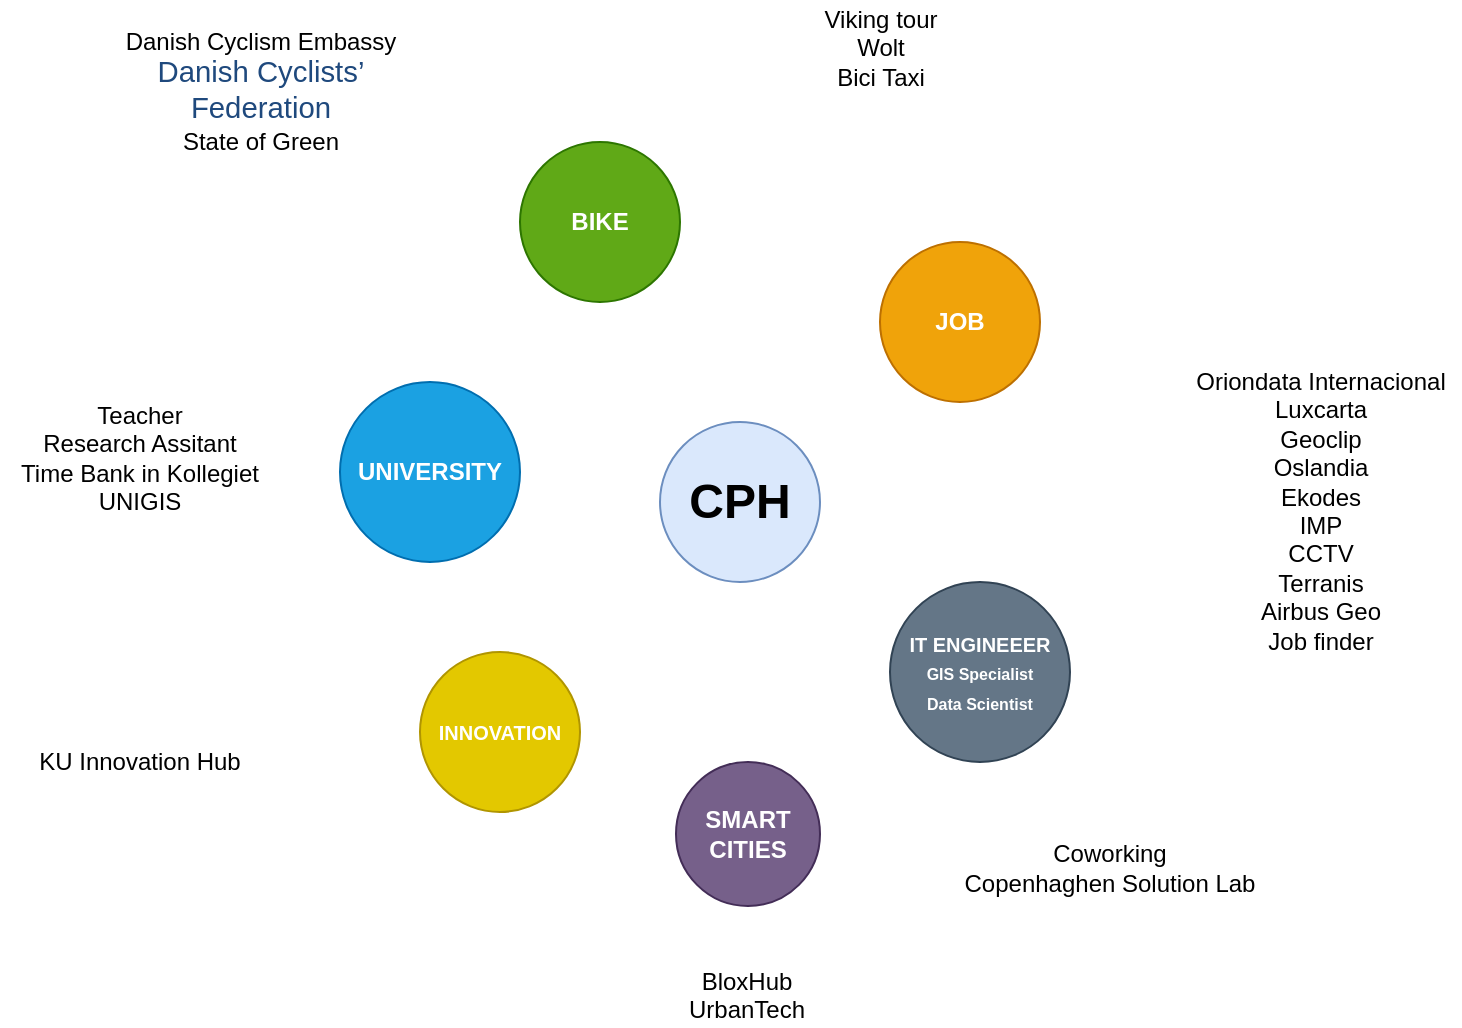 <mxfile pages="1" version="11.2.4" type="github"><diagram id="PrMSiLtvAwLLmUhtD-gP" name="Page-1"><mxGraphModel dx="960" dy="622" grid="1" gridSize="10" guides="1" tooltips="1" connect="1" arrows="1" fold="1" page="1" pageScale="1" pageWidth="827" pageHeight="1169" math="0" shadow="0"><root><mxCell id="0"/><mxCell id="1" parent="0"/><mxCell id="ZrTtChc1lX7ZatV7wVzH-1" value="&lt;b&gt;&lt;font style=&quot;font-size: 24px&quot;&gt;CPH&lt;/font&gt;&lt;/b&gt;" style="ellipse;whiteSpace=wrap;html=1;aspect=fixed;fillColor=#dae8fc;strokeColor=#6c8ebf;" vertex="1" parent="1"><mxGeometry x="380" y="260" width="80" height="80" as="geometry"/></mxCell><mxCell id="ZrTtChc1lX7ZatV7wVzH-2" value="&lt;b&gt;BIKE&lt;/b&gt;" style="ellipse;whiteSpace=wrap;html=1;fillColor=#60a917;strokeColor=#2D7600;fontColor=#ffffff;" vertex="1" parent="1"><mxGeometry x="310" y="120" width="80" height="80" as="geometry"/></mxCell><mxCell id="ZrTtChc1lX7ZatV7wVzH-4" value="&lt;b&gt;JOB&lt;/b&gt;" style="ellipse;whiteSpace=wrap;html=1;fillColor=#f0a30a;strokeColor=#BD7000;fontColor=#ffffff;" vertex="1" parent="1"><mxGeometry x="490" y="170" width="80" height="80" as="geometry"/></mxCell><mxCell id="ZrTtChc1lX7ZatV7wVzH-5" value="&lt;b&gt;&lt;font&gt;&lt;span style=&quot;font-size: 10px&quot;&gt;IT ENGINEEER&lt;/span&gt;&lt;br&gt;&lt;font style=&quot;font-size: 8px&quot;&gt;GIS Specialist&lt;br&gt;Data Scientist&lt;br&gt;&lt;/font&gt;&lt;/font&gt;&lt;/b&gt;" style="ellipse;whiteSpace=wrap;html=1;fillColor=#647687;strokeColor=#314354;fontColor=#ffffff;" vertex="1" parent="1"><mxGeometry x="495" y="340" width="90" height="90" as="geometry"/></mxCell><mxCell id="ZrTtChc1lX7ZatV7wVzH-6" value="&lt;b&gt;UNIVERSITY&lt;/b&gt;" style="ellipse;whiteSpace=wrap;html=1;fillColor=#1ba1e2;strokeColor=#006EAF;fontColor=#ffffff;" vertex="1" parent="1"><mxGeometry x="220" y="240" width="90" height="90" as="geometry"/></mxCell><mxCell id="ZrTtChc1lX7ZatV7wVzH-7" value="&lt;font style=&quot;font-size: 10px&quot;&gt;&lt;b&gt;INNOVATION&lt;/b&gt;&lt;/font&gt;" style="ellipse;whiteSpace=wrap;html=1;fillColor=#e3c800;strokeColor=#B09500;fontColor=#ffffff;" vertex="1" parent="1"><mxGeometry x="260" y="375" width="80" height="80" as="geometry"/></mxCell><mxCell id="ZrTtChc1lX7ZatV7wVzH-8" value="Coworking&lt;br&gt;Copenhaghen Solution Lab" style="text;html=1;strokeColor=none;fillColor=none;align=center;verticalAlign=middle;whiteSpace=wrap;rounded=0;" vertex="1" parent="1"><mxGeometry x="510" y="455" width="190" height="55" as="geometry"/></mxCell><mxCell id="ZrTtChc1lX7ZatV7wVzH-10" value="Teacher&lt;br&gt;Research Assitant&lt;br&gt;Time Bank in Kollegiet&lt;br&gt;UNIGIS" style="text;html=1;strokeColor=none;fillColor=none;align=center;verticalAlign=middle;whiteSpace=wrap;rounded=0;" vertex="1" parent="1"><mxGeometry x="50" y="240" width="140" height="75" as="geometry"/></mxCell><mxCell id="ZrTtChc1lX7ZatV7wVzH-13" value="Viking tour&lt;br&gt;Wolt&lt;br&gt;Bici Taxi" style="text;html=1;resizable=0;points=[];autosize=1;align=center;verticalAlign=top;spacingTop=-4;" vertex="1" parent="1"><mxGeometry x="455" y="49" width="70" height="40" as="geometry"/></mxCell><mxCell id="ZrTtChc1lX7ZatV7wVzH-19" value="Oriondata Internacional&lt;br&gt;Luxcarta&lt;br&gt;Geoclip&lt;br&gt;Oslandia&lt;br&gt;Ekodes&lt;br&gt;IMP&lt;br&gt;CCTV&lt;br&gt;Terranis&lt;br&gt;Airbus Geo&lt;br&gt;Job finder" style="text;html=1;resizable=0;points=[];autosize=1;align=center;verticalAlign=top;spacingTop=-4;" vertex="1" parent="1"><mxGeometry x="640" y="230" width="140" height="140" as="geometry"/></mxCell><mxCell id="ZrTtChc1lX7ZatV7wVzH-22" value="KU Innovation Hub" style="text;html=1;strokeColor=none;fillColor=none;align=center;verticalAlign=middle;whiteSpace=wrap;rounded=0;" vertex="1" parent="1"><mxGeometry x="60" y="420" width="120" height="20" as="geometry"/></mxCell><mxCell id="ZrTtChc1lX7ZatV7wVzH-24" value="Danish Cyclism Embassy&lt;br&gt;&lt;span style=&quot;color: rgb(31 , 73 , 125) ; font-family: &amp;#34;calibri&amp;#34; , sans-serif ; font-size: 14.667px ; white-space: normal ; background-color: rgb(255 , 255 , 255)&quot;&gt;Danish Cyclists’ Federation&lt;/span&gt;&lt;br&gt;State of Green" style="text;html=1;resizable=0;points=[];autosize=1;align=center;verticalAlign=top;spacingTop=-4;" vertex="1" parent="1"><mxGeometry x="95" y="60" width="170" height="40" as="geometry"/></mxCell><mxCell id="ZrTtChc1lX7ZatV7wVzH-25" value="&lt;b&gt;SMART CITIES&lt;/b&gt;" style="ellipse;whiteSpace=wrap;html=1;aspect=fixed;fillColor=#76608a;strokeColor=#432D57;fontColor=#ffffff;" vertex="1" parent="1"><mxGeometry x="388" y="430" width="72" height="72" as="geometry"/></mxCell><mxCell id="ZrTtChc1lX7ZatV7wVzH-29" value="BloxHub&lt;br&gt;UrbanTech" style="text;html=1;resizable=0;points=[];autosize=1;align=center;verticalAlign=top;spacingTop=-4;" vertex="1" parent="1"><mxGeometry x="388" y="530" width="70" height="30" as="geometry"/></mxCell></root></mxGraphModel></diagram></mxfile>